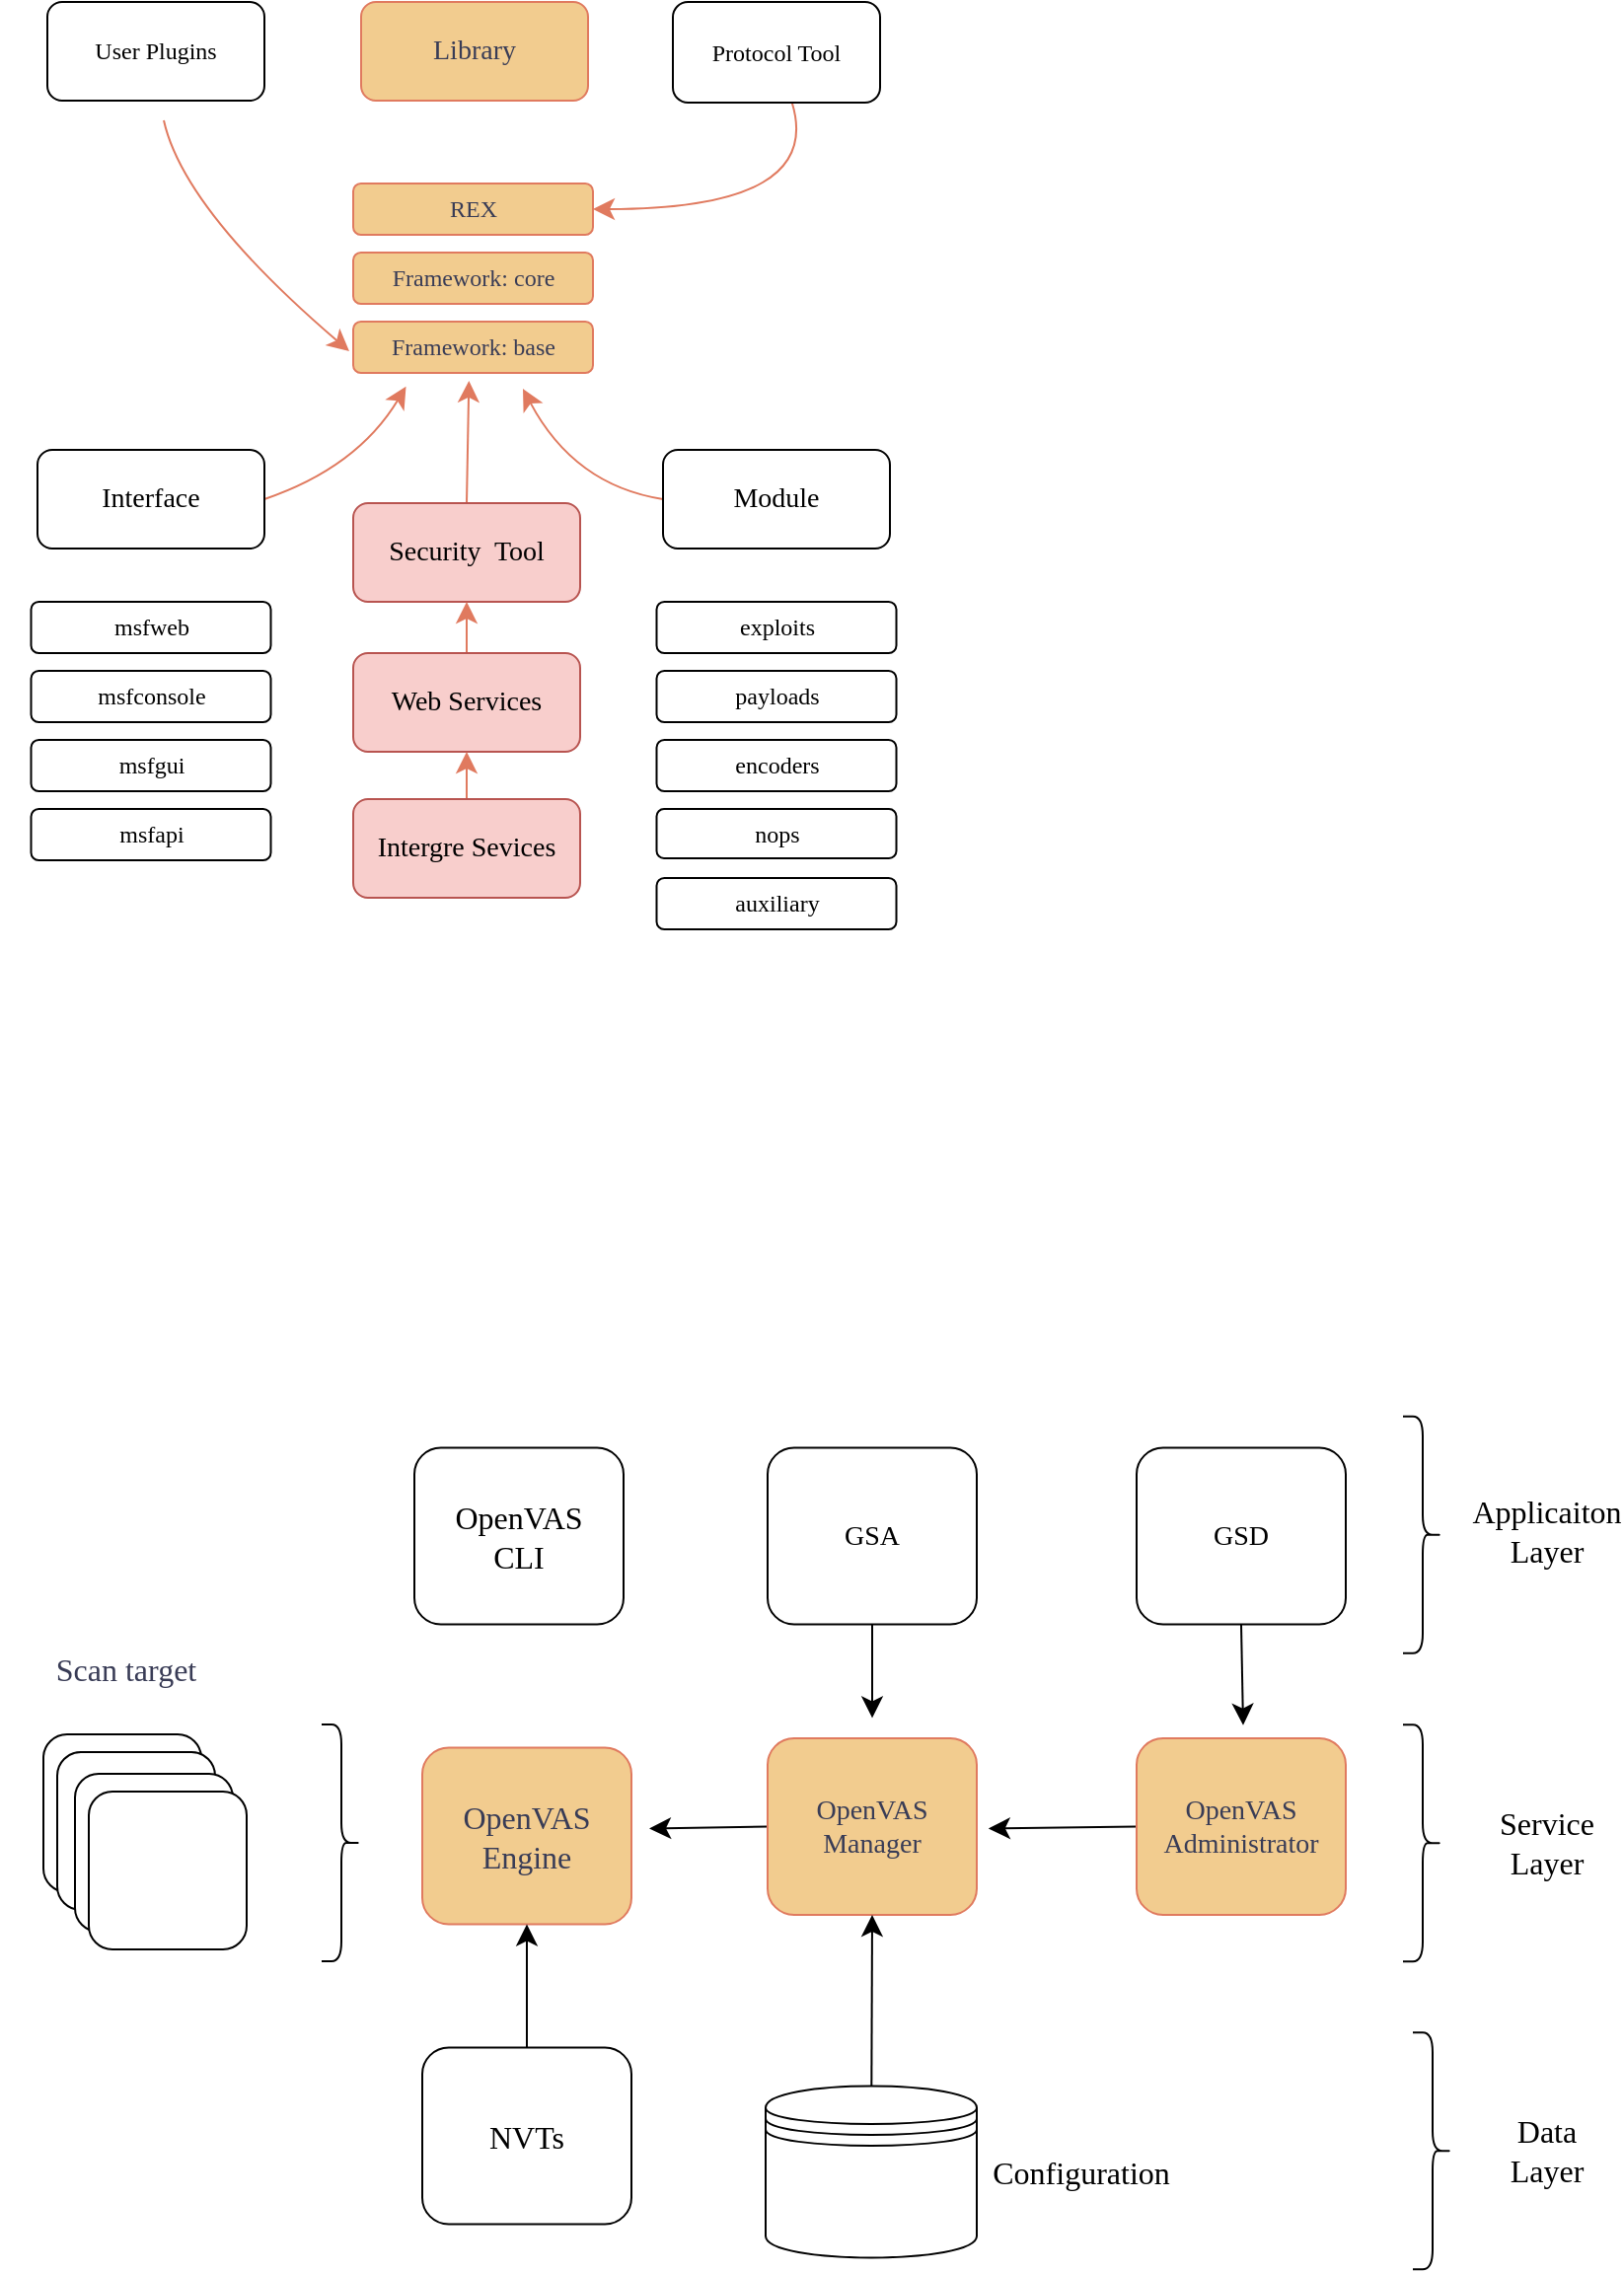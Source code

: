 <mxfile version="27.0.6">
  <diagram name="第 1 页" id="SbNVGwkiXgSMr3uINfx7">
    <mxGraphModel dx="2072" dy="2672" grid="0" gridSize="10" guides="1" tooltips="1" connect="1" arrows="1" fold="1" page="0" pageScale="1" pageWidth="827" pageHeight="1169" math="0" shadow="0">
      <root>
        <mxCell id="0" />
        <mxCell id="1" parent="0" />
        <mxCell id="teBT-Pkwd5ApxgJoogsq-1" value="User Plugins" style="rounded=1;whiteSpace=wrap;html=1;labelBackgroundColor=none;fontFamily=Times New Roman;" vertex="1" parent="1">
          <mxGeometry x="-1009" y="-942" width="110" height="50" as="geometry" />
        </mxCell>
        <mxCell id="teBT-Pkwd5ApxgJoogsq-2" value="&lt;font style=&quot;font-size: 14px;&quot;&gt;Library&lt;/font&gt;" style="rounded=1;whiteSpace=wrap;html=1;labelBackgroundColor=none;fillColor=#F2CC8F;strokeColor=#E07A5F;fontColor=#393C56;fontFamily=Times New Roman;" vertex="1" parent="1">
          <mxGeometry x="-850" y="-942" width="115" height="50" as="geometry" />
        </mxCell>
        <mxCell id="teBT-Pkwd5ApxgJoogsq-7" style="edgeStyle=none;curved=1;rounded=1;orthogonalLoop=1;jettySize=auto;html=1;strokeColor=#E07A5F;fontSize=12;fontColor=#393C56;startSize=8;endSize=8;fillColor=#F2CC8F;entryX=1;entryY=0.5;entryDx=0;entryDy=0;fontFamily=Times New Roman;" edge="1" parent="1" source="teBT-Pkwd5ApxgJoogsq-3" target="teBT-Pkwd5ApxgJoogsq-4">
          <mxGeometry relative="1" as="geometry">
            <mxPoint x="-632" y="-814.034" as="targetPoint" />
            <Array as="points">
              <mxPoint x="-615" y="-837" />
            </Array>
          </mxGeometry>
        </mxCell>
        <mxCell id="teBT-Pkwd5ApxgJoogsq-3" value="Protocol Tool" style="rounded=1;whiteSpace=wrap;html=1;labelBackgroundColor=none;fontFamily=Times New Roman;" vertex="1" parent="1">
          <mxGeometry x="-692" y="-942" width="105" height="51" as="geometry" />
        </mxCell>
        <mxCell id="teBT-Pkwd5ApxgJoogsq-4" value="REX" style="rounded=1;whiteSpace=wrap;html=1;labelBackgroundColor=none;fillColor=#F2CC8F;strokeColor=#E07A5F;fontColor=#393C56;fontFamily=Times New Roman;" vertex="1" parent="1">
          <mxGeometry x="-854" y="-850" width="121.5" height="26" as="geometry" />
        </mxCell>
        <mxCell id="teBT-Pkwd5ApxgJoogsq-5" value="Framework: base" style="rounded=1;whiteSpace=wrap;html=1;labelBackgroundColor=none;fillColor=#F2CC8F;strokeColor=#E07A5F;fontColor=#393C56;fontFamily=Times New Roman;" vertex="1" parent="1">
          <mxGeometry x="-854" y="-780" width="121.5" height="26" as="geometry" />
        </mxCell>
        <mxCell id="teBT-Pkwd5ApxgJoogsq-6" value="Framework: core" style="rounded=1;whiteSpace=wrap;html=1;labelBackgroundColor=none;fillColor=#F2CC8F;strokeColor=#E07A5F;fontColor=#393C56;fontFamily=Times New Roman;" vertex="1" parent="1">
          <mxGeometry x="-854" y="-815" width="121.5" height="26" as="geometry" />
        </mxCell>
        <mxCell id="teBT-Pkwd5ApxgJoogsq-9" style="edgeStyle=none;curved=1;rounded=1;orthogonalLoop=1;jettySize=auto;html=1;strokeColor=#E07A5F;fontSize=12;fontColor=#393C56;startSize=8;endSize=8;fillColor=#F2CC8F;fontFamily=Times New Roman;" edge="1" parent="1">
          <mxGeometry relative="1" as="geometry">
            <mxPoint x="-856" y="-765" as="targetPoint" />
            <mxPoint x="-950" y="-882" as="sourcePoint" />
            <Array as="points">
              <mxPoint x="-940" y="-837" />
            </Array>
          </mxGeometry>
        </mxCell>
        <mxCell id="teBT-Pkwd5ApxgJoogsq-13" style="edgeStyle=none;curved=1;rounded=1;orthogonalLoop=1;jettySize=auto;html=1;exitX=0.5;exitY=0;exitDx=0;exitDy=0;strokeColor=#E07A5F;fontSize=12;fontColor=#393C56;startSize=8;endSize=8;fillColor=#F2CC8F;fontFamily=Times New Roman;" edge="1" parent="1" source="teBT-Pkwd5ApxgJoogsq-10">
          <mxGeometry relative="1" as="geometry">
            <mxPoint x="-795.353" y="-750.034" as="targetPoint" />
          </mxGeometry>
        </mxCell>
        <mxCell id="teBT-Pkwd5ApxgJoogsq-10" value="&lt;font style=&quot;font-size: 14px;&quot;&gt;Security&amp;nbsp; Tool&lt;/font&gt;" style="rounded=1;whiteSpace=wrap;html=1;labelBackgroundColor=none;fillColor=#f8cecc;strokeColor=#b85450;fontFamily=Times New Roman;" vertex="1" parent="1">
          <mxGeometry x="-854" y="-688" width="115" height="50" as="geometry" />
        </mxCell>
        <mxCell id="teBT-Pkwd5ApxgJoogsq-31" style="edgeStyle=none;curved=1;rounded=1;orthogonalLoop=1;jettySize=auto;html=1;exitX=0.5;exitY=0;exitDx=0;exitDy=0;entryX=0.5;entryY=1;entryDx=0;entryDy=0;strokeColor=#E07A5F;fontSize=12;fontColor=#393C56;startSize=8;endSize=8;fillColor=#F2CC8F;fontFamily=Times New Roman;" edge="1" parent="1" source="teBT-Pkwd5ApxgJoogsq-11" target="teBT-Pkwd5ApxgJoogsq-10">
          <mxGeometry relative="1" as="geometry" />
        </mxCell>
        <mxCell id="teBT-Pkwd5ApxgJoogsq-11" value="&lt;font style=&quot;font-size: 14px;&quot;&gt;Web Services&lt;/font&gt;" style="rounded=1;whiteSpace=wrap;html=1;labelBackgroundColor=none;fillColor=#f8cecc;strokeColor=#b85450;fontFamily=Times New Roman;" vertex="1" parent="1">
          <mxGeometry x="-854" y="-612" width="115" height="50" as="geometry" />
        </mxCell>
        <mxCell id="teBT-Pkwd5ApxgJoogsq-29" style="edgeStyle=none;curved=1;rounded=1;orthogonalLoop=1;jettySize=auto;html=1;exitX=0.5;exitY=0;exitDx=0;exitDy=0;entryX=0.5;entryY=1;entryDx=0;entryDy=0;strokeColor=#E07A5F;fontSize=12;fontColor=#393C56;startSize=8;endSize=8;fillColor=#F2CC8F;fontFamily=Times New Roman;" edge="1" parent="1" source="teBT-Pkwd5ApxgJoogsq-12" target="teBT-Pkwd5ApxgJoogsq-11">
          <mxGeometry relative="1" as="geometry" />
        </mxCell>
        <mxCell id="teBT-Pkwd5ApxgJoogsq-12" value="&lt;font style=&quot;font-size: 14px;&quot;&gt;Intergre Sevices&lt;/font&gt;" style="rounded=1;whiteSpace=wrap;html=1;labelBackgroundColor=none;fillColor=#f8cecc;strokeColor=#b85450;fontFamily=Times New Roman;" vertex="1" parent="1">
          <mxGeometry x="-854" y="-538" width="115" height="50" as="geometry" />
        </mxCell>
        <mxCell id="teBT-Pkwd5ApxgJoogsq-34" style="edgeStyle=none;curved=1;rounded=1;orthogonalLoop=1;jettySize=auto;html=1;exitX=1;exitY=0.5;exitDx=0;exitDy=0;strokeColor=#E07A5F;fontSize=12;fontColor=#393C56;startSize=8;endSize=8;fillColor=#F2CC8F;fontFamily=Times New Roman;" edge="1" parent="1" source="teBT-Pkwd5ApxgJoogsq-14">
          <mxGeometry relative="1" as="geometry">
            <mxPoint x="-827.245" y="-747.082" as="targetPoint" />
            <Array as="points">
              <mxPoint x="-852" y="-706" />
            </Array>
          </mxGeometry>
        </mxCell>
        <mxCell id="teBT-Pkwd5ApxgJoogsq-14" value="&lt;font style=&quot;font-size: 14px;&quot;&gt;Interface&lt;/font&gt;" style="rounded=1;whiteSpace=wrap;html=1;labelBackgroundColor=none;fontFamily=Times New Roman;" vertex="1" parent="1">
          <mxGeometry x="-1014" y="-715" width="115" height="50" as="geometry" />
        </mxCell>
        <mxCell id="teBT-Pkwd5ApxgJoogsq-35" style="edgeStyle=none;curved=1;rounded=1;orthogonalLoop=1;jettySize=auto;html=1;strokeColor=#E07A5F;fontSize=12;fontColor=#393C56;startSize=8;endSize=8;fillColor=#F2CC8F;exitX=0;exitY=0.5;exitDx=0;exitDy=0;fontFamily=Times New Roman;" edge="1" parent="1" source="teBT-Pkwd5ApxgJoogsq-16">
          <mxGeometry relative="1" as="geometry">
            <mxPoint x="-768" y="-746" as="targetPoint" />
            <Array as="points">
              <mxPoint x="-742" y="-697" />
            </Array>
          </mxGeometry>
        </mxCell>
        <mxCell id="teBT-Pkwd5ApxgJoogsq-16" value="&lt;font style=&quot;font-size: 14px;&quot;&gt;Module&lt;/font&gt;" style="rounded=1;whiteSpace=wrap;html=1;labelBackgroundColor=none;fontFamily=Times New Roman;" vertex="1" parent="1">
          <mxGeometry x="-697" y="-715" width="115" height="50" as="geometry" />
        </mxCell>
        <mxCell id="teBT-Pkwd5ApxgJoogsq-17" value="exploits" style="rounded=1;whiteSpace=wrap;html=1;labelBackgroundColor=none;fontFamily=Times New Roman;" vertex="1" parent="1">
          <mxGeometry x="-700.25" y="-638" width="121.5" height="26" as="geometry" />
        </mxCell>
        <mxCell id="teBT-Pkwd5ApxgJoogsq-18" value="encoders" style="rounded=1;whiteSpace=wrap;html=1;labelBackgroundColor=none;fontFamily=Times New Roman;" vertex="1" parent="1">
          <mxGeometry x="-700.25" y="-568" width="121.5" height="26" as="geometry" />
        </mxCell>
        <mxCell id="teBT-Pkwd5ApxgJoogsq-19" value="payloads" style="rounded=1;whiteSpace=wrap;html=1;labelBackgroundColor=none;fontFamily=Times New Roman;" vertex="1" parent="1">
          <mxGeometry x="-700.25" y="-603" width="121.5" height="26" as="geometry" />
        </mxCell>
        <mxCell id="teBT-Pkwd5ApxgJoogsq-20" value="nops" style="rounded=1;whiteSpace=wrap;html=1;labelBackgroundColor=none;fontFamily=Times New Roman;" vertex="1" parent="1">
          <mxGeometry x="-700.25" y="-533" width="121.5" height="25" as="geometry" />
        </mxCell>
        <mxCell id="teBT-Pkwd5ApxgJoogsq-22" value="auxiliary" style="rounded=1;whiteSpace=wrap;html=1;labelBackgroundColor=none;fontFamily=Times New Roman;" vertex="1" parent="1">
          <mxGeometry x="-700.25" y="-498" width="121.5" height="26" as="geometry" />
        </mxCell>
        <mxCell id="teBT-Pkwd5ApxgJoogsq-23" value="msfweb" style="rounded=1;whiteSpace=wrap;html=1;labelBackgroundColor=none;fontFamily=Times New Roman;" vertex="1" parent="1">
          <mxGeometry x="-1017.25" y="-638" width="121.5" height="26" as="geometry" />
        </mxCell>
        <mxCell id="teBT-Pkwd5ApxgJoogsq-24" value="msfgui" style="rounded=1;whiteSpace=wrap;html=1;labelBackgroundColor=none;fontFamily=Times New Roman;" vertex="1" parent="1">
          <mxGeometry x="-1017.25" y="-568" width="121.5" height="26" as="geometry" />
        </mxCell>
        <mxCell id="teBT-Pkwd5ApxgJoogsq-25" value="msfconsole" style="rounded=1;whiteSpace=wrap;html=1;labelBackgroundColor=none;fontFamily=Times New Roman;" vertex="1" parent="1">
          <mxGeometry x="-1017.25" y="-603" width="121.5" height="26" as="geometry" />
        </mxCell>
        <mxCell id="teBT-Pkwd5ApxgJoogsq-26" value="msfapi" style="rounded=1;whiteSpace=wrap;html=1;labelBackgroundColor=none;fontFamily=Times New Roman;" vertex="1" parent="1">
          <mxGeometry x="-1017.25" y="-533" width="121.5" height="26" as="geometry" />
        </mxCell>
        <mxCell id="teBT-Pkwd5ApxgJoogsq-36" value="" style="whiteSpace=wrap;html=1;aspect=fixed;rounded=1;fontFamily=Times New Roman;" vertex="1" parent="1">
          <mxGeometry x="-1011" y="-64" width="80" height="80" as="geometry" />
        </mxCell>
        <mxCell id="teBT-Pkwd5ApxgJoogsq-37" value="" style="whiteSpace=wrap;html=1;aspect=fixed;rounded=1;fontFamily=Times New Roman;" vertex="1" parent="1">
          <mxGeometry x="-1004" y="-55" width="80" height="80" as="geometry" />
        </mxCell>
        <mxCell id="teBT-Pkwd5ApxgJoogsq-41" value="" style="whiteSpace=wrap;html=1;aspect=fixed;rounded=1;fontFamily=Times New Roman;" vertex="1" parent="1">
          <mxGeometry x="-995" y="-44" width="80" height="80" as="geometry" />
        </mxCell>
        <mxCell id="teBT-Pkwd5ApxgJoogsq-42" value="" style="whiteSpace=wrap;html=1;aspect=fixed;rounded=1;fontFamily=Times New Roman;" vertex="1" parent="1">
          <mxGeometry x="-988" y="-35" width="80" height="80" as="geometry" />
        </mxCell>
        <mxCell id="teBT-Pkwd5ApxgJoogsq-43" value="Scan target" style="text;strokeColor=none;align=center;fillColor=none;html=1;verticalAlign=middle;whiteSpace=wrap;rounded=1;fontSize=16;fontColor=#393C56;fontFamily=Times New Roman;" vertex="1" parent="1">
          <mxGeometry x="-1033" y="-112" width="128" height="30" as="geometry" />
        </mxCell>
        <mxCell id="teBT-Pkwd5ApxgJoogsq-44" value="" style="shape=curlyBracket;whiteSpace=wrap;html=1;rounded=1;flipH=1;labelPosition=right;verticalLabelPosition=middle;align=left;verticalAlign=middle;fontFamily=Times New Roman;" vertex="1" parent="1">
          <mxGeometry x="-870" y="-69" width="20" height="120" as="geometry" />
        </mxCell>
        <mxCell id="teBT-Pkwd5ApxgJoogsq-65" style="edgeStyle=none;curved=1;rounded=0;orthogonalLoop=1;jettySize=auto;html=1;exitX=0;exitY=0.5;exitDx=0;exitDy=0;fontSize=12;startSize=8;endSize=8;fontFamily=Times New Roman;" edge="1" parent="1" source="teBT-Pkwd5ApxgJoogsq-48">
          <mxGeometry relative="1" as="geometry">
            <mxPoint x="-703.971" y="-16.25" as="targetPoint" />
          </mxGeometry>
        </mxCell>
        <mxCell id="teBT-Pkwd5ApxgJoogsq-48" value="&lt;font style=&quot;font-size: 14px;&quot;&gt;OpenVAS Manager&lt;/font&gt;" style="rounded=1;whiteSpace=wrap;html=1;labelBackgroundColor=none;fillColor=#F2CC8F;strokeColor=#E07A5F;fontColor=#393C56;fontFamily=Times New Roman;" vertex="1" parent="1">
          <mxGeometry x="-644" y="-62" width="106" height="89.5" as="geometry" />
        </mxCell>
        <mxCell id="teBT-Pkwd5ApxgJoogsq-64" style="edgeStyle=none;curved=1;rounded=0;orthogonalLoop=1;jettySize=auto;html=1;exitX=0;exitY=0.5;exitDx=0;exitDy=0;fontSize=12;startSize=8;endSize=8;fontFamily=Times New Roman;" edge="1" parent="1" source="teBT-Pkwd5ApxgJoogsq-49">
          <mxGeometry relative="1" as="geometry">
            <mxPoint x="-532.086" y="-16.25" as="targetPoint" />
          </mxGeometry>
        </mxCell>
        <mxCell id="teBT-Pkwd5ApxgJoogsq-49" value="&lt;font style=&quot;font-size: 14px;&quot;&gt;OpenVAS Administrator&lt;/font&gt;" style="rounded=1;whiteSpace=wrap;html=1;labelBackgroundColor=none;fillColor=#F2CC8F;strokeColor=#E07A5F;fontColor=#393C56;fontFamily=Times New Roman;" vertex="1" parent="1">
          <mxGeometry x="-457" y="-62" width="106" height="89.5" as="geometry" />
        </mxCell>
        <mxCell id="teBT-Pkwd5ApxgJoogsq-66" style="edgeStyle=none;curved=1;rounded=0;orthogonalLoop=1;jettySize=auto;html=1;fontSize=12;startSize=8;endSize=8;fontFamily=Times New Roman;" edge="1" parent="1" source="teBT-Pkwd5ApxgJoogsq-52">
          <mxGeometry relative="1" as="geometry">
            <mxPoint x="-591" y="-72.307" as="targetPoint" />
          </mxGeometry>
        </mxCell>
        <mxCell id="teBT-Pkwd5ApxgJoogsq-52" value="&lt;span style=&quot;font-size: 14px;&quot;&gt;GSA&lt;/span&gt;" style="rounded=1;whiteSpace=wrap;html=1;labelBackgroundColor=none;fontFamily=Times New Roman;" vertex="1" parent="1">
          <mxGeometry x="-644" y="-209.25" width="106" height="89.5" as="geometry" />
        </mxCell>
        <mxCell id="teBT-Pkwd5ApxgJoogsq-67" style="edgeStyle=none;curved=1;rounded=0;orthogonalLoop=1;jettySize=auto;html=1;exitX=0.5;exitY=1;exitDx=0;exitDy=0;fontSize=12;startSize=8;endSize=8;fontFamily=Times New Roman;" edge="1" parent="1" source="teBT-Pkwd5ApxgJoogsq-53">
          <mxGeometry relative="1" as="geometry">
            <mxPoint x="-403" y="-68.65" as="targetPoint" />
          </mxGeometry>
        </mxCell>
        <mxCell id="teBT-Pkwd5ApxgJoogsq-53" value="&lt;font style=&quot;font-size: 14px;&quot;&gt;GSD&lt;/font&gt;" style="rounded=1;whiteSpace=wrap;html=1;labelBackgroundColor=none;fontFamily=Times New Roman;" vertex="1" parent="1">
          <mxGeometry x="-457" y="-209.25" width="106" height="89.5" as="geometry" />
        </mxCell>
        <mxCell id="teBT-Pkwd5ApxgJoogsq-55" value="&lt;span style=&quot;font-size: 16px;&quot;&gt;OpenVAS Engine&lt;/span&gt;" style="rounded=1;whiteSpace=wrap;html=1;labelBackgroundColor=none;fillColor=#F2CC8F;strokeColor=#E07A5F;fontColor=#393C56;fontFamily=Times New Roman;" vertex="1" parent="1">
          <mxGeometry x="-819" y="-57.25" width="106" height="89.5" as="geometry" />
        </mxCell>
        <mxCell id="teBT-Pkwd5ApxgJoogsq-56" value="&lt;span style=&quot;font-size: 16px;&quot;&gt;OpenVAS&lt;/span&gt;&lt;div&gt;&lt;span style=&quot;font-size: 16px;&quot;&gt;CLI&lt;/span&gt;&lt;/div&gt;" style="rounded=1;whiteSpace=wrap;html=1;labelBackgroundColor=none;fontFamily=Times New Roman;" vertex="1" parent="1">
          <mxGeometry x="-823" y="-209.25" width="106" height="89.5" as="geometry" />
        </mxCell>
        <mxCell id="teBT-Pkwd5ApxgJoogsq-63" style="edgeStyle=none;curved=1;rounded=0;orthogonalLoop=1;jettySize=auto;html=1;entryX=0.5;entryY=1;entryDx=0;entryDy=0;fontSize=12;startSize=8;endSize=8;fontFamily=Times New Roman;" edge="1" parent="1" source="teBT-Pkwd5ApxgJoogsq-57" target="teBT-Pkwd5ApxgJoogsq-55">
          <mxGeometry relative="1" as="geometry" />
        </mxCell>
        <mxCell id="teBT-Pkwd5ApxgJoogsq-57" value="&lt;span style=&quot;font-size: 16px;&quot;&gt;NVTs&lt;/span&gt;" style="rounded=1;whiteSpace=wrap;html=1;labelBackgroundColor=none;fontFamily=Times New Roman;" vertex="1" parent="1">
          <mxGeometry x="-819" y="94.75" width="106" height="89.5" as="geometry" />
        </mxCell>
        <mxCell id="teBT-Pkwd5ApxgJoogsq-62" style="edgeStyle=none;curved=1;rounded=0;orthogonalLoop=1;jettySize=auto;html=1;entryX=0.5;entryY=1;entryDx=0;entryDy=0;fontSize=12;startSize=8;endSize=8;fontFamily=Times New Roman;" edge="1" parent="1" source="teBT-Pkwd5ApxgJoogsq-58" target="teBT-Pkwd5ApxgJoogsq-48">
          <mxGeometry relative="1" as="geometry" />
        </mxCell>
        <mxCell id="teBT-Pkwd5ApxgJoogsq-58" value="" style="shape=datastore;whiteSpace=wrap;html=1;fontFamily=Times New Roman;" vertex="1" parent="1">
          <mxGeometry x="-645" y="114.25" width="107" height="87" as="geometry" />
        </mxCell>
        <mxCell id="teBT-Pkwd5ApxgJoogsq-59" value="Configuration" style="text;strokeColor=none;fillColor=none;html=1;align=center;verticalAlign=middle;whiteSpace=wrap;rounded=0;fontSize=16;fontFamily=Times New Roman;" vertex="1" parent="1">
          <mxGeometry x="-515" y="142.75" width="60" height="30" as="geometry" />
        </mxCell>
        <mxCell id="teBT-Pkwd5ApxgJoogsq-68" value="" style="shape=curlyBracket;whiteSpace=wrap;html=1;rounded=1;flipH=1;labelPosition=right;verticalLabelPosition=middle;align=left;verticalAlign=middle;fontFamily=Times New Roman;" vertex="1" parent="1">
          <mxGeometry x="-322" y="-225.13" width="20" height="120" as="geometry" />
        </mxCell>
        <mxCell id="teBT-Pkwd5ApxgJoogsq-69" value="" style="shape=curlyBracket;whiteSpace=wrap;html=1;rounded=1;flipH=1;labelPosition=right;verticalLabelPosition=middle;align=left;verticalAlign=middle;fontFamily=Times New Roman;" vertex="1" parent="1">
          <mxGeometry x="-322" y="-68.88" width="20" height="120" as="geometry" />
        </mxCell>
        <mxCell id="teBT-Pkwd5ApxgJoogsq-70" value="" style="shape=curlyBracket;whiteSpace=wrap;html=1;rounded=1;flipH=1;labelPosition=right;verticalLabelPosition=middle;align=left;verticalAlign=middle;fontFamily=Times New Roman;" vertex="1" parent="1">
          <mxGeometry x="-317" y="87.12" width="20" height="120" as="geometry" />
        </mxCell>
        <mxCell id="teBT-Pkwd5ApxgJoogsq-75" value="Applicaiton Layer" style="text;strokeColor=none;fillColor=none;html=1;align=center;verticalAlign=middle;whiteSpace=wrap;rounded=0;fontSize=16;fontFamily=Times New Roman;" vertex="1" parent="1">
          <mxGeometry x="-279" y="-182" width="60" height="30" as="geometry" />
        </mxCell>
        <mxCell id="teBT-Pkwd5ApxgJoogsq-76" value="Service Layer" style="text;strokeColor=none;fillColor=none;html=1;align=center;verticalAlign=middle;whiteSpace=wrap;rounded=0;fontSize=16;fontFamily=Times New Roman;" vertex="1" parent="1">
          <mxGeometry x="-279" y="-24" width="60" height="30" as="geometry" />
        </mxCell>
        <mxCell id="teBT-Pkwd5ApxgJoogsq-77" value="Data Layer" style="text;strokeColor=none;fillColor=none;html=1;align=center;verticalAlign=middle;whiteSpace=wrap;rounded=0;fontSize=16;fontFamily=Times New Roman;" vertex="1" parent="1">
          <mxGeometry x="-279" y="132.12" width="60" height="30" as="geometry" />
        </mxCell>
      </root>
    </mxGraphModel>
  </diagram>
</mxfile>
